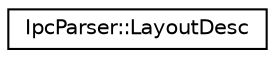 digraph "Graphical Class Hierarchy"
{
  edge [fontname="Helvetica",fontsize="10",labelfontname="Helvetica",labelfontsize="10"];
  node [fontname="Helvetica",fontsize="10",shape=record];
  rankdir="LR";
  Node0 [label="IpcParser::LayoutDesc",height=0.2,width=0.4,color="black", fillcolor="white", style="filled",URL="$structIpcParser_1_1LayoutDesc.html"];
}
